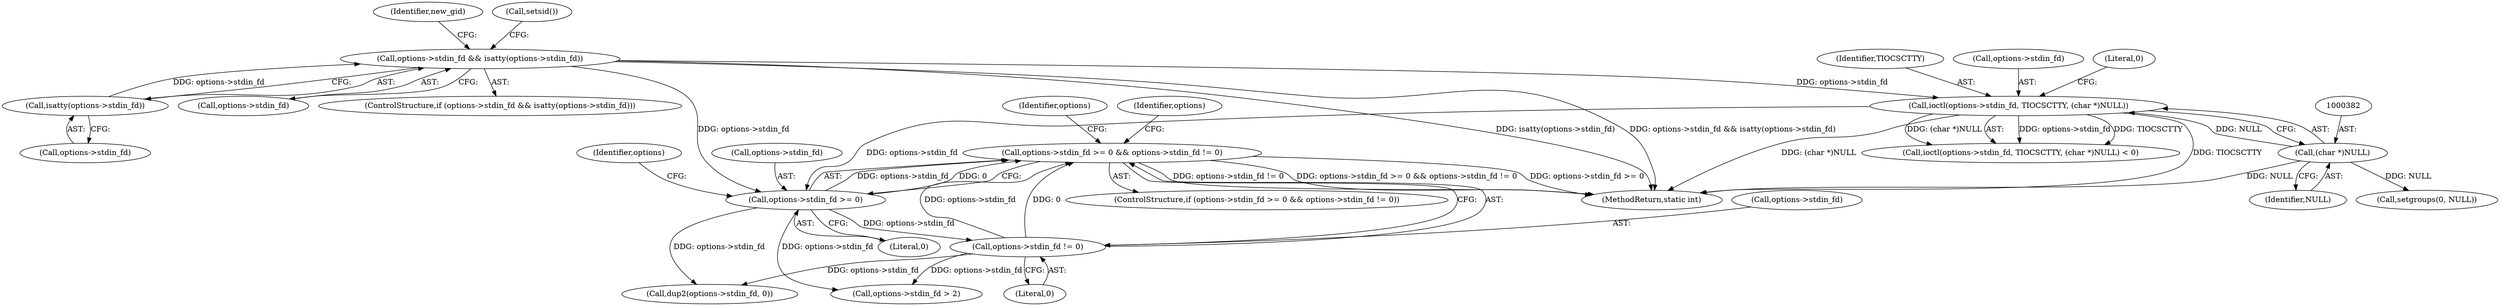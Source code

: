 digraph "0_lxc_5c3fcae78b63ac9dd56e36075903921bd9461f9e@API" {
"1000572" [label="(Call,options->stdin_fd >= 0 && options->stdin_fd != 0)"];
"1000573" [label="(Call,options->stdin_fd >= 0)"];
"1000376" [label="(Call,ioctl(options->stdin_fd, TIOCSCTTY, (char *)NULL))"];
"1000352" [label="(Call,options->stdin_fd && isatty(options->stdin_fd))"];
"1000356" [label="(Call,isatty(options->stdin_fd))"];
"1000381" [label="(Call,(char *)NULL)"];
"1000578" [label="(Call,options->stdin_fd != 0)"];
"1000582" [label="(Literal,0)"];
"1000377" [label="(Call,options->stdin_fd)"];
"1000397" [label="(Identifier,new_gid)"];
"1000571" [label="(ControlStructure,if (options->stdin_fd >= 0 && options->stdin_fd != 0))"];
"1000384" [label="(Literal,0)"];
"1000574" [label="(Call,options->stdin_fd)"];
"1000381" [label="(Call,(char *)NULL)"];
"1000578" [label="(Call,options->stdin_fd != 0)"];
"1000585" [label="(Identifier,options)"];
"1000383" [label="(Identifier,NULL)"];
"1000579" [label="(Call,options->stdin_fd)"];
"1000380" [label="(Identifier,TIOCSCTTY)"];
"1000353" [label="(Call,options->stdin_fd)"];
"1000363" [label="(Call,setsid())"];
"1000572" [label="(Call,options->stdin_fd >= 0 && options->stdin_fd != 0)"];
"1000375" [label="(Call,ioctl(options->stdin_fd, TIOCSCTTY, (char *)NULL) < 0)"];
"1000580" [label="(Identifier,options)"];
"1000351" [label="(ControlStructure,if (options->stdin_fd && isatty(options->stdin_fd)))"];
"1000357" [label="(Call,options->stdin_fd)"];
"1000409" [label="(Call,setgroups(0, NULL))"];
"1000352" [label="(Call,options->stdin_fd && isatty(options->stdin_fd))"];
"1000696" [label="(MethodReturn,static int)"];
"1000583" [label="(Call,dup2(options->stdin_fd, 0))"];
"1000376" [label="(Call,ioctl(options->stdin_fd, TIOCSCTTY, (char *)NULL))"];
"1000573" [label="(Call,options->stdin_fd >= 0)"];
"1000623" [label="(Call,options->stdin_fd > 2)"];
"1000356" [label="(Call,isatty(options->stdin_fd))"];
"1000577" [label="(Literal,0)"];
"1000592" [label="(Identifier,options)"];
"1000572" -> "1000571"  [label="AST: "];
"1000572" -> "1000573"  [label="CFG: "];
"1000572" -> "1000578"  [label="CFG: "];
"1000573" -> "1000572"  [label="AST: "];
"1000578" -> "1000572"  [label="AST: "];
"1000585" -> "1000572"  [label="CFG: "];
"1000592" -> "1000572"  [label="CFG: "];
"1000572" -> "1000696"  [label="DDG: options->stdin_fd != 0"];
"1000572" -> "1000696"  [label="DDG: options->stdin_fd >= 0 && options->stdin_fd != 0"];
"1000572" -> "1000696"  [label="DDG: options->stdin_fd >= 0"];
"1000573" -> "1000572"  [label="DDG: options->stdin_fd"];
"1000573" -> "1000572"  [label="DDG: 0"];
"1000578" -> "1000572"  [label="DDG: options->stdin_fd"];
"1000578" -> "1000572"  [label="DDG: 0"];
"1000573" -> "1000577"  [label="CFG: "];
"1000574" -> "1000573"  [label="AST: "];
"1000577" -> "1000573"  [label="AST: "];
"1000580" -> "1000573"  [label="CFG: "];
"1000376" -> "1000573"  [label="DDG: options->stdin_fd"];
"1000352" -> "1000573"  [label="DDG: options->stdin_fd"];
"1000573" -> "1000578"  [label="DDG: options->stdin_fd"];
"1000573" -> "1000583"  [label="DDG: options->stdin_fd"];
"1000573" -> "1000623"  [label="DDG: options->stdin_fd"];
"1000376" -> "1000375"  [label="AST: "];
"1000376" -> "1000381"  [label="CFG: "];
"1000377" -> "1000376"  [label="AST: "];
"1000380" -> "1000376"  [label="AST: "];
"1000381" -> "1000376"  [label="AST: "];
"1000384" -> "1000376"  [label="CFG: "];
"1000376" -> "1000696"  [label="DDG: TIOCSCTTY"];
"1000376" -> "1000696"  [label="DDG: (char *)NULL"];
"1000376" -> "1000375"  [label="DDG: options->stdin_fd"];
"1000376" -> "1000375"  [label="DDG: TIOCSCTTY"];
"1000376" -> "1000375"  [label="DDG: (char *)NULL"];
"1000352" -> "1000376"  [label="DDG: options->stdin_fd"];
"1000381" -> "1000376"  [label="DDG: NULL"];
"1000352" -> "1000351"  [label="AST: "];
"1000352" -> "1000353"  [label="CFG: "];
"1000352" -> "1000356"  [label="CFG: "];
"1000353" -> "1000352"  [label="AST: "];
"1000356" -> "1000352"  [label="AST: "];
"1000363" -> "1000352"  [label="CFG: "];
"1000397" -> "1000352"  [label="CFG: "];
"1000352" -> "1000696"  [label="DDG: isatty(options->stdin_fd)"];
"1000352" -> "1000696"  [label="DDG: options->stdin_fd && isatty(options->stdin_fd)"];
"1000356" -> "1000352"  [label="DDG: options->stdin_fd"];
"1000356" -> "1000357"  [label="CFG: "];
"1000357" -> "1000356"  [label="AST: "];
"1000381" -> "1000383"  [label="CFG: "];
"1000382" -> "1000381"  [label="AST: "];
"1000383" -> "1000381"  [label="AST: "];
"1000381" -> "1000696"  [label="DDG: NULL"];
"1000381" -> "1000409"  [label="DDG: NULL"];
"1000578" -> "1000582"  [label="CFG: "];
"1000579" -> "1000578"  [label="AST: "];
"1000582" -> "1000578"  [label="AST: "];
"1000578" -> "1000583"  [label="DDG: options->stdin_fd"];
"1000578" -> "1000623"  [label="DDG: options->stdin_fd"];
}
